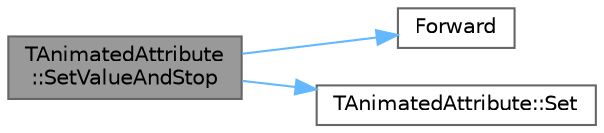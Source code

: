 digraph "TAnimatedAttribute::SetValueAndStop"
{
 // INTERACTIVE_SVG=YES
 // LATEX_PDF_SIZE
  bgcolor="transparent";
  edge [fontname=Helvetica,fontsize=10,labelfontname=Helvetica,labelfontsize=10];
  node [fontname=Helvetica,fontsize=10,shape=box,height=0.2,width=0.4];
  rankdir="LR";
  Node1 [id="Node000001",label="TAnimatedAttribute\l::SetValueAndStop",height=0.2,width=0.4,color="gray40", fillcolor="grey60", style="filled", fontcolor="black",tooltip="Sets the attribute's value and disables animation."];
  Node1 -> Node2 [id="edge1_Node000001_Node000002",color="steelblue1",style="solid",tooltip=" "];
  Node2 [id="Node000002",label="Forward",height=0.2,width=0.4,color="grey40", fillcolor="white", style="filled",URL="$d4/d24/UnrealTemplate_8h.html#a68f280c1d561a8899a1e9e3ea8405d00",tooltip="Forward will cast a reference to an rvalue reference."];
  Node1 -> Node3 [id="edge2_Node000001_Node000003",color="steelblue1",style="solid",tooltip=" "];
  Node3 [id="Node000003",label="TAnimatedAttribute::Set",height=0.2,width=0.4,color="grey40", fillcolor="white", style="filled",URL="$d3/d6c/classTAnimatedAttribute.html#a5d6b568398cd7497e19426b8fd52c2bb",tooltip="Sets the attribute's value while keeping a running interpolation going."];
}

